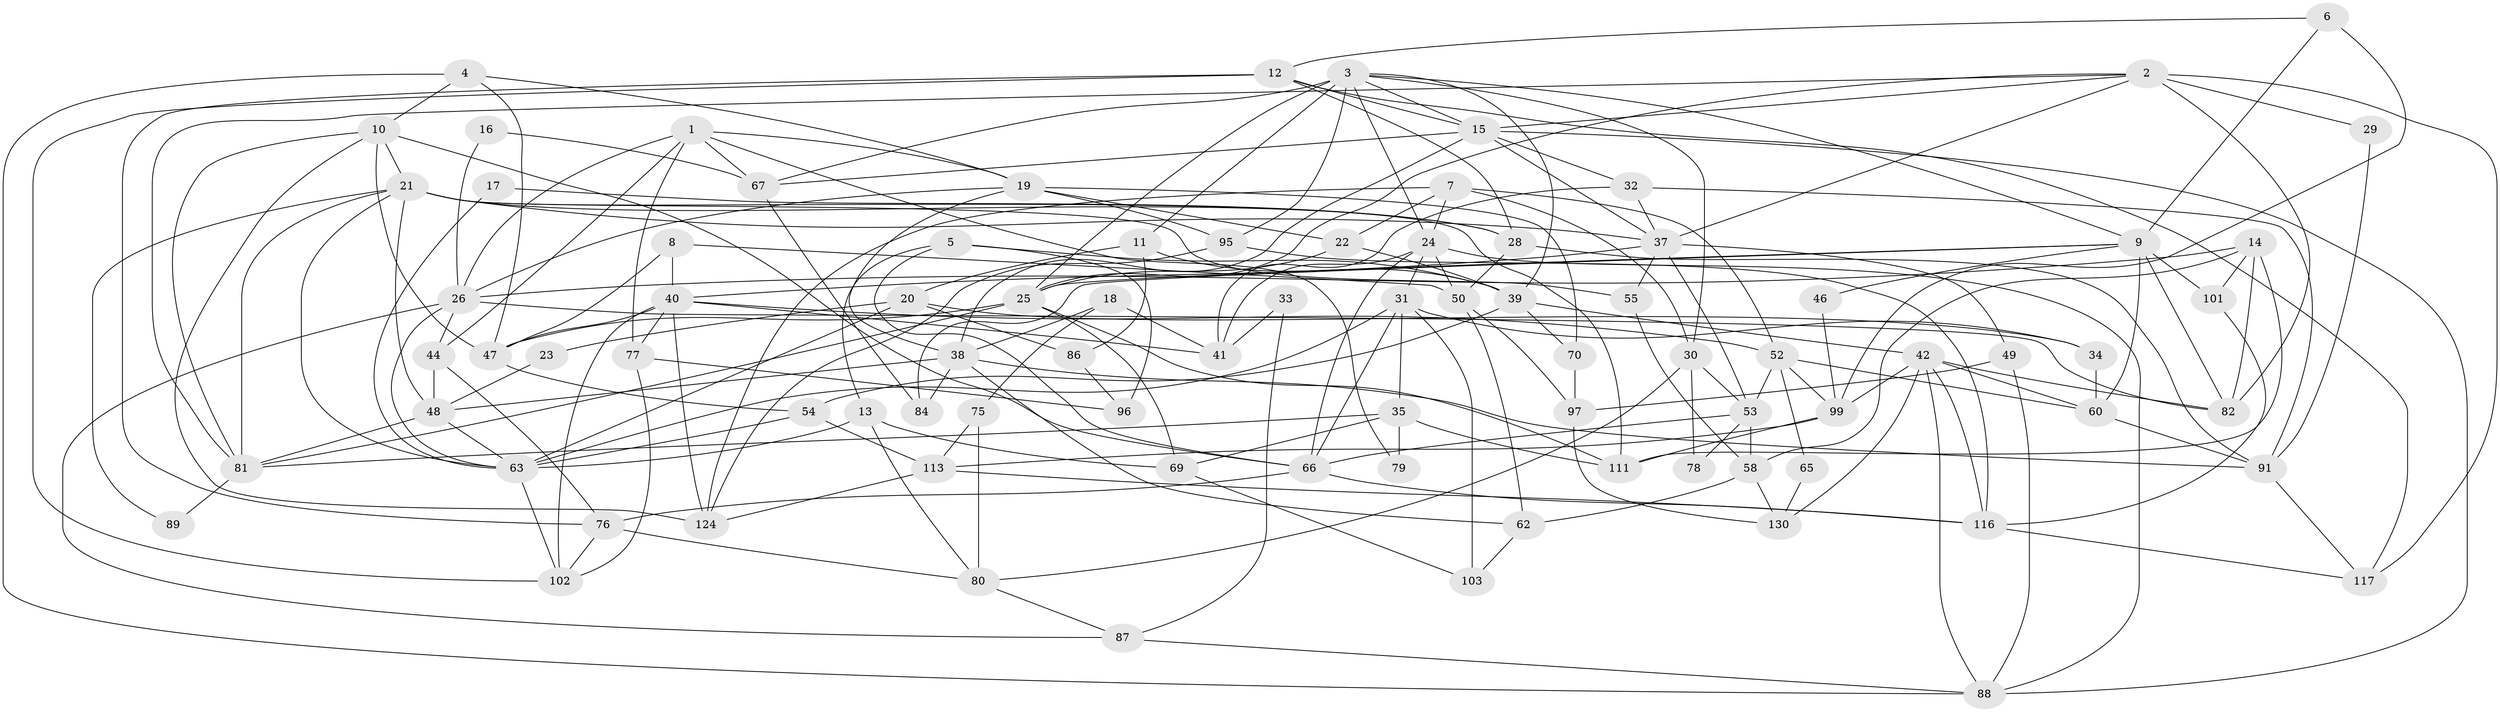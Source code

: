 // original degree distribution, {4: 0.2923076923076923, 5: 0.2153846153846154, 3: 0.24615384615384617, 6: 0.06923076923076923, 2: 0.13076923076923078, 8: 0.015384615384615385, 7: 0.03076923076923077}
// Generated by graph-tools (version 1.1) at 2025/42/03/06/25 10:42:01]
// undirected, 86 vertices, 208 edges
graph export_dot {
graph [start="1"]
  node [color=gray90,style=filled];
  1 [super="+98"];
  2 [super="+27"];
  3 [super="+36"];
  4 [super="+105"];
  5;
  6;
  7 [super="+45"];
  8;
  9 [super="+64"];
  10;
  11;
  12;
  13;
  14;
  15 [super="+71"];
  16;
  17;
  18 [super="+85"];
  19 [super="+107"];
  20;
  21 [super="+74"];
  22 [super="+129"];
  23;
  24 [super="+125"];
  25 [super="+59"];
  26 [super="+43"];
  28 [super="+68"];
  29;
  30 [super="+51"];
  31 [super="+94"];
  32;
  33;
  34;
  35 [super="+72"];
  37 [super="+56"];
  38 [super="+100"];
  39 [super="+127"];
  40 [super="+123"];
  41 [super="+110"];
  42 [super="+121"];
  44 [super="+128"];
  46;
  47 [super="+114"];
  48 [super="+90"];
  49;
  50 [super="+115"];
  52 [super="+119"];
  53 [super="+61"];
  54;
  55 [super="+57"];
  58;
  60 [super="+109"];
  62 [super="+118"];
  63 [super="+112"];
  65;
  66 [super="+126"];
  67;
  69 [super="+73"];
  70;
  75 [super="+83"];
  76 [super="+104"];
  77;
  78;
  79;
  80 [super="+93"];
  81 [super="+120"];
  82;
  84;
  86;
  87;
  88 [super="+92"];
  89;
  91 [super="+106"];
  95;
  96 [super="+122"];
  97;
  99 [super="+108"];
  101;
  102;
  103;
  111;
  113;
  116;
  117;
  124;
  130;
  1 -- 26;
  1 -- 44;
  1 -- 19;
  1 -- 67;
  1 -- 77;
  1 -- 79;
  2 -- 117;
  2 -- 82;
  2 -- 37;
  2 -- 81;
  2 -- 29;
  2 -- 15;
  2 -- 25;
  3 -- 11;
  3 -- 95;
  3 -- 9;
  3 -- 39;
  3 -- 67;
  3 -- 24;
  3 -- 25;
  3 -- 30;
  3 -- 15;
  4 -- 47;
  4 -- 10;
  4 -- 88;
  4 -- 19;
  5 -- 13;
  5 -- 39;
  5 -- 96;
  5 -- 66;
  6 -- 12;
  6 -- 9;
  6 -- 99;
  7 -- 124;
  7 -- 30;
  7 -- 24;
  7 -- 52 [weight=2];
  7 -- 22;
  8 -- 47;
  8 -- 40;
  8 -- 50;
  9 -- 25;
  9 -- 46;
  9 -- 82;
  9 -- 84;
  9 -- 101;
  9 -- 60;
  10 -- 124;
  10 -- 47;
  10 -- 66;
  10 -- 81;
  10 -- 21;
  11 -- 20;
  11 -- 86;
  11 -- 39;
  12 -- 102;
  12 -- 15;
  12 -- 28;
  12 -- 117;
  12 -- 76;
  13 -- 69;
  13 -- 63;
  13 -- 80;
  14 -- 101;
  14 -- 26;
  14 -- 58;
  14 -- 82;
  14 -- 111;
  15 -- 32;
  15 -- 88;
  15 -- 67;
  15 -- 38;
  15 -- 37;
  16 -- 67;
  16 -- 26;
  17 -- 28;
  17 -- 63;
  18 -- 75 [weight=2];
  18 -- 41;
  18 -- 38;
  19 -- 95;
  19 -- 38;
  19 -- 70;
  19 -- 22;
  19 -- 26;
  20 -- 34;
  20 -- 23;
  20 -- 86;
  20 -- 63;
  21 -- 111;
  21 -- 63;
  21 -- 37;
  21 -- 48;
  21 -- 81;
  21 -- 55;
  21 -- 89;
  21 -- 28;
  22 -- 25;
  22 -- 39;
  23 -- 48;
  24 -- 66;
  24 -- 41;
  24 -- 88;
  24 -- 50;
  24 -- 31;
  25 -- 111;
  25 -- 47;
  25 -- 81;
  25 -- 69;
  26 -- 87;
  26 -- 44;
  26 -- 63;
  26 -- 82;
  28 -- 91;
  28 -- 50;
  29 -- 91;
  30 -- 78;
  30 -- 53;
  30 -- 80;
  31 -- 35;
  31 -- 66;
  31 -- 103;
  31 -- 34;
  31 -- 63;
  32 -- 41;
  32 -- 91;
  32 -- 37;
  33 -- 87;
  33 -- 41;
  34 -- 60;
  35 -- 79 [weight=2];
  35 -- 111;
  35 -- 81;
  35 -- 69;
  37 -- 40 [weight=2];
  37 -- 49;
  37 -- 53;
  37 -- 55;
  38 -- 91;
  38 -- 84;
  38 -- 48;
  38 -- 62;
  39 -- 70;
  39 -- 42;
  39 -- 54;
  40 -- 102;
  40 -- 77;
  40 -- 52;
  40 -- 124;
  40 -- 47;
  40 -- 41;
  42 -- 99;
  42 -- 82;
  42 -- 130;
  42 -- 116;
  42 -- 88;
  42 -- 60;
  44 -- 76;
  44 -- 48 [weight=2];
  46 -- 99;
  47 -- 54;
  48 -- 81;
  48 -- 63;
  49 -- 88;
  49 -- 97;
  50 -- 97;
  50 -- 62;
  52 -- 60;
  52 -- 65;
  52 -- 99;
  52 -- 53;
  53 -- 66;
  53 -- 58;
  53 -- 78;
  54 -- 63;
  54 -- 113;
  55 -- 58;
  58 -- 130;
  58 -- 62;
  60 -- 91;
  62 -- 103;
  63 -- 102;
  65 -- 130;
  66 -- 116;
  66 -- 76;
  67 -- 84;
  69 -- 103;
  70 -- 97;
  75 -- 113;
  75 -- 80 [weight=2];
  76 -- 80;
  76 -- 102;
  77 -- 102;
  77 -- 96;
  80 -- 87;
  81 -- 89;
  86 -- 96;
  87 -- 88;
  91 -- 117;
  95 -- 124;
  95 -- 116;
  97 -- 130;
  99 -- 113;
  99 -- 111;
  101 -- 116;
  113 -- 116;
  113 -- 124;
  116 -- 117;
}
